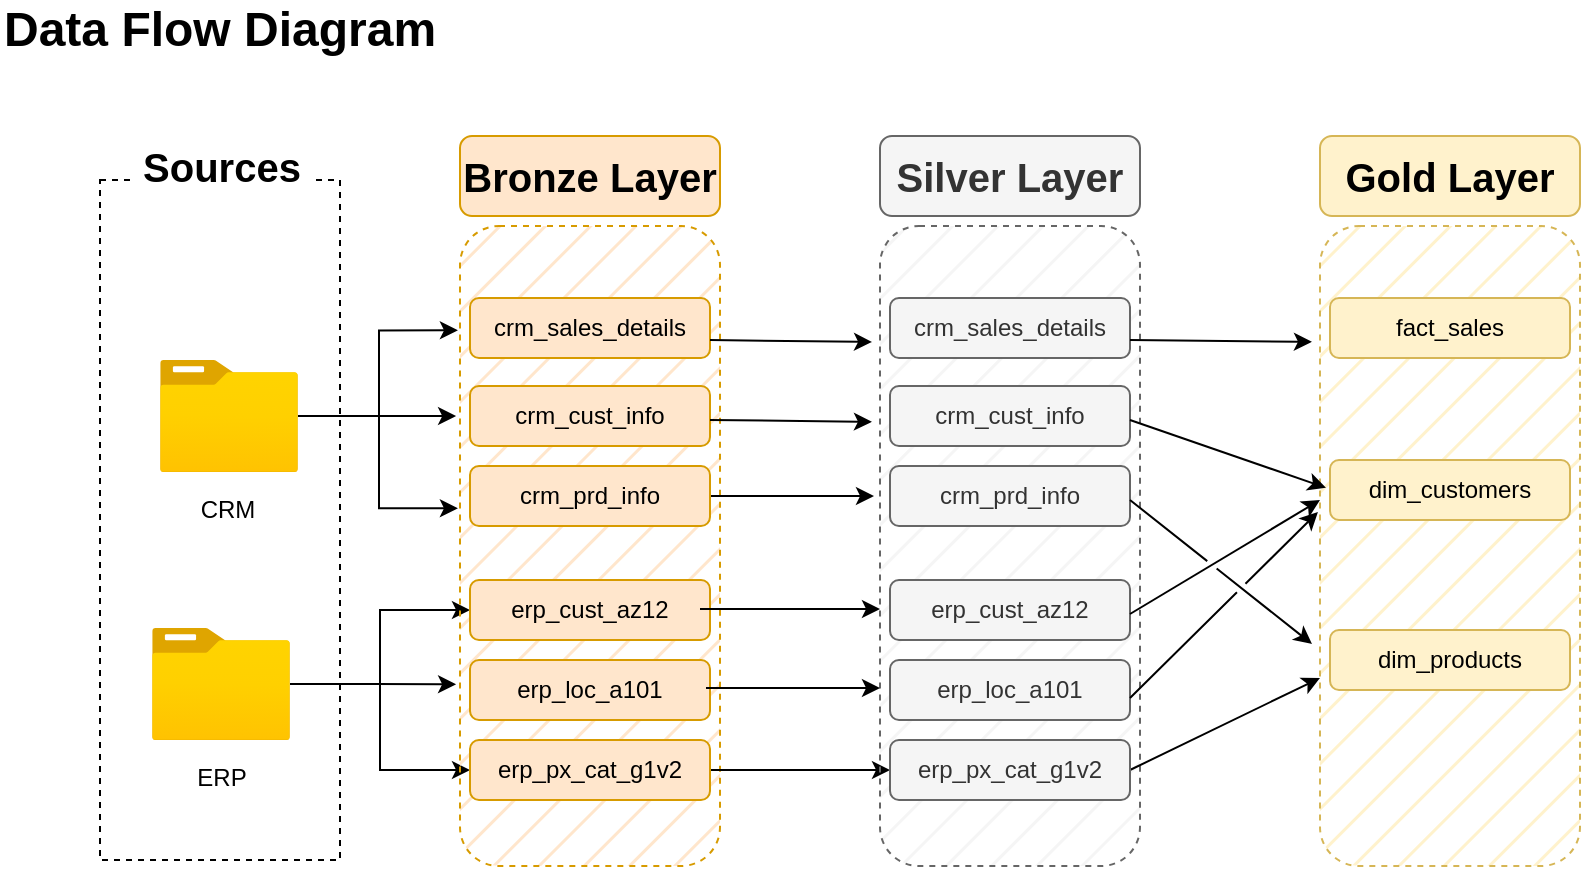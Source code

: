 <mxfile version="27.0.9">
  <diagram name="Page-1" id="AxG-ZHre0z0DWc8P7B6O">
    <mxGraphModel dx="1426" dy="841" grid="1" gridSize="10" guides="1" tooltips="1" connect="1" arrows="1" fold="1" page="1" pageScale="1" pageWidth="850" pageHeight="1100" math="0" shadow="0">
      <root>
        <mxCell id="0" />
        <mxCell id="1" parent="0" />
        <mxCell id="KYBrn_YQMHCSWNILgUpt-1" value="Data Flow Diagram" style="text;html=1;align=left;verticalAlign=middle;whiteSpace=wrap;rounded=0;fontSize=24;fontStyle=1" parent="1" vertex="1">
          <mxGeometry x="10" y="20" width="220" height="30" as="geometry" />
        </mxCell>
        <mxCell id="KYBrn_YQMHCSWNILgUpt-3" value="" style="rounded=0;whiteSpace=wrap;html=1;fillColor=none;dashed=1;" parent="1" vertex="1">
          <mxGeometry x="60" y="110" width="120" height="340" as="geometry" />
        </mxCell>
        <mxCell id="KYBrn_YQMHCSWNILgUpt-4" value="&lt;b&gt;Sources&lt;/b&gt;" style="text;html=1;align=center;verticalAlign=middle;whiteSpace=wrap;rounded=0;fontSize=20;fillColor=default;" parent="1" vertex="1">
          <mxGeometry x="75.5" y="88" width="90" height="30" as="geometry" />
        </mxCell>
        <mxCell id="KYBrn_YQMHCSWNILgUpt-17" style="edgeStyle=orthogonalEdgeStyle;rounded=0;orthogonalLoop=1;jettySize=auto;html=1;entryX=-0.015;entryY=0.297;entryDx=0;entryDy=0;entryPerimeter=0;" parent="1" source="KYBrn_YQMHCSWNILgUpt-5" target="KYBrn_YQMHCSWNILgUpt-9" edge="1">
          <mxGeometry relative="1" as="geometry">
            <mxPoint x="230" y="228" as="targetPoint" />
          </mxGeometry>
        </mxCell>
        <mxCell id="KYBrn_YQMHCSWNILgUpt-5" value="" style="image;aspect=fixed;html=1;points=[];align=center;fontSize=12;image=img/lib/azure2/general/Folder_Blank.svg;" parent="1" vertex="1">
          <mxGeometry x="90" y="200" width="69" height="56.0" as="geometry" />
        </mxCell>
        <mxCell id="KYBrn_YQMHCSWNILgUpt-25" style="edgeStyle=orthogonalEdgeStyle;rounded=0;orthogonalLoop=1;jettySize=auto;html=1;" parent="1" source="KYBrn_YQMHCSWNILgUpt-6" target="KYBrn_YQMHCSWNILgUpt-21" edge="1">
          <mxGeometry relative="1" as="geometry" />
        </mxCell>
        <mxCell id="KYBrn_YQMHCSWNILgUpt-26" style="edgeStyle=orthogonalEdgeStyle;rounded=0;orthogonalLoop=1;jettySize=auto;html=1;entryX=0;entryY=0.5;entryDx=0;entryDy=0;" parent="1" source="KYBrn_YQMHCSWNILgUpt-6" target="KYBrn_YQMHCSWNILgUpt-23" edge="1">
          <mxGeometry relative="1" as="geometry" />
        </mxCell>
        <mxCell id="KYBrn_YQMHCSWNILgUpt-6" value="" style="image;aspect=fixed;html=1;points=[];align=center;fontSize=12;image=img/lib/azure2/general/Folder_Blank.svg;" parent="1" vertex="1">
          <mxGeometry x="86" y="334" width="69" height="56.0" as="geometry" />
        </mxCell>
        <mxCell id="KYBrn_YQMHCSWNILgUpt-7" value="CRM" style="text;html=1;align=center;verticalAlign=middle;whiteSpace=wrap;rounded=0;" parent="1" vertex="1">
          <mxGeometry x="94" y="260" width="60" height="30" as="geometry" />
        </mxCell>
        <mxCell id="KYBrn_YQMHCSWNILgUpt-8" value="ERP" style="text;html=1;align=center;verticalAlign=middle;whiteSpace=wrap;rounded=0;" parent="1" vertex="1">
          <mxGeometry x="90.5" y="394" width="60" height="30" as="geometry" />
        </mxCell>
        <mxCell id="KYBrn_YQMHCSWNILgUpt-9" value="" style="rounded=1;whiteSpace=wrap;html=1;fillColor=#ffe6cc;dashed=1;fillStyle=hatch;strokeColor=#d79b00;" parent="1" vertex="1">
          <mxGeometry x="240" y="133" width="130" height="320" as="geometry" />
        </mxCell>
        <mxCell id="KYBrn_YQMHCSWNILgUpt-10" value="&lt;font style=&quot;font-size: 20px;&quot;&gt;Bronze Layer&lt;/font&gt;" style="text;html=1;align=center;verticalAlign=middle;whiteSpace=wrap;rounded=1;fillColor=#ffe6cc;strokeColor=#D79B00;fontStyle=1" parent="1" vertex="1">
          <mxGeometry x="240" y="88" width="130" height="40" as="geometry" />
        </mxCell>
        <mxCell id="KYBrn_YQMHCSWNILgUpt-11" value="crm_sales_details" style="rounded=1;whiteSpace=wrap;html=1;fillColor=#ffe6cc;strokeColor=#D79B00;" parent="1" vertex="1">
          <mxGeometry x="245" y="169" width="120" height="30" as="geometry" />
        </mxCell>
        <mxCell id="KYBrn_YQMHCSWNILgUpt-15" value="crm_cust_info" style="rounded=1;whiteSpace=wrap;html=1;fillColor=#ffe6cc;strokeColor=#D79B00;" parent="1" vertex="1">
          <mxGeometry x="245" y="213" width="120" height="30" as="geometry" />
        </mxCell>
        <mxCell id="QX5rDl1YviEEvIuz55iE-12" value="" style="edgeStyle=orthogonalEdgeStyle;rounded=0;orthogonalLoop=1;jettySize=auto;html=1;" parent="1" edge="1">
          <mxGeometry relative="1" as="geometry">
            <mxPoint x="357" y="268" as="sourcePoint" />
            <mxPoint x="447" y="268" as="targetPoint" />
          </mxGeometry>
        </mxCell>
        <mxCell id="KYBrn_YQMHCSWNILgUpt-16" value="crm_prd_info" style="rounded=1;whiteSpace=wrap;html=1;fillColor=#ffe6cc;strokeColor=#D79B00;" parent="1" vertex="1">
          <mxGeometry x="245" y="253" width="120" height="30" as="geometry" />
        </mxCell>
        <mxCell id="KYBrn_YQMHCSWNILgUpt-18" style="edgeStyle=orthogonalEdgeStyle;rounded=0;orthogonalLoop=1;jettySize=auto;html=1;entryX=-0.008;entryY=0.163;entryDx=0;entryDy=0;entryPerimeter=0;" parent="1" source="KYBrn_YQMHCSWNILgUpt-5" target="KYBrn_YQMHCSWNILgUpt-9" edge="1">
          <mxGeometry relative="1" as="geometry" />
        </mxCell>
        <mxCell id="KYBrn_YQMHCSWNILgUpt-19" style="edgeStyle=orthogonalEdgeStyle;rounded=0;orthogonalLoop=1;jettySize=auto;html=1;entryX=-0.008;entryY=0.441;entryDx=0;entryDy=0;entryPerimeter=0;" parent="1" source="KYBrn_YQMHCSWNILgUpt-5" target="KYBrn_YQMHCSWNILgUpt-9" edge="1">
          <mxGeometry relative="1" as="geometry" />
        </mxCell>
        <mxCell id="KYBrn_YQMHCSWNILgUpt-21" value="erp_cust_az12" style="rounded=1;whiteSpace=wrap;html=1;fillColor=#ffe6cc;strokeColor=#D79B00;" parent="1" vertex="1">
          <mxGeometry x="245" y="310" width="120" height="30" as="geometry" />
        </mxCell>
        <mxCell id="KYBrn_YQMHCSWNILgUpt-22" value="erp_loc_a101" style="rounded=1;whiteSpace=wrap;html=1;fillColor=#ffe6cc;strokeColor=#D79B00;" parent="1" vertex="1">
          <mxGeometry x="245" y="350" width="120" height="30" as="geometry" />
        </mxCell>
        <mxCell id="QX5rDl1YviEEvIuz55iE-15" value="" style="edgeStyle=orthogonalEdgeStyle;rounded=0;orthogonalLoop=1;jettySize=auto;html=1;" parent="1" source="KYBrn_YQMHCSWNILgUpt-23" target="QX5rDl1YviEEvIuz55iE-8" edge="1">
          <mxGeometry relative="1" as="geometry" />
        </mxCell>
        <mxCell id="KYBrn_YQMHCSWNILgUpt-23" value="erp_px_cat_g1v2" style="rounded=1;whiteSpace=wrap;html=1;fillColor=#ffe6cc;strokeColor=#D79B00;" parent="1" vertex="1">
          <mxGeometry x="245" y="390" width="120" height="30" as="geometry" />
        </mxCell>
        <mxCell id="KYBrn_YQMHCSWNILgUpt-24" style="edgeStyle=orthogonalEdgeStyle;rounded=0;orthogonalLoop=1;jettySize=auto;html=1;entryX=-0.015;entryY=0.716;entryDx=0;entryDy=0;entryPerimeter=0;" parent="1" source="KYBrn_YQMHCSWNILgUpt-6" target="KYBrn_YQMHCSWNILgUpt-9" edge="1">
          <mxGeometry relative="1" as="geometry" />
        </mxCell>
        <mxCell id="QX5rDl1YviEEvIuz55iE-1" value="" style="rounded=1;whiteSpace=wrap;html=1;fillColor=#f5f5f5;dashed=1;fillStyle=hatch;strokeColor=#666666;fontColor=#333333;" parent="1" vertex="1">
          <mxGeometry x="450" y="133" width="130" height="320" as="geometry" />
        </mxCell>
        <mxCell id="QX5rDl1YviEEvIuz55iE-2" value="&lt;font style=&quot;font-size: 20px;&quot;&gt;Silver Layer&lt;/font&gt;" style="text;html=1;align=center;verticalAlign=middle;whiteSpace=wrap;rounded=1;fillColor=#f5f5f5;strokeColor=#666666;fontStyle=1;fontColor=#333333;" parent="1" vertex="1">
          <mxGeometry x="450" y="88" width="130" height="40" as="geometry" />
        </mxCell>
        <mxCell id="QX5rDl1YviEEvIuz55iE-3" value="crm_sales_details" style="rounded=1;whiteSpace=wrap;html=1;fillColor=#f5f5f5;strokeColor=#666666;fontColor=#333333;" parent="1" vertex="1">
          <mxGeometry x="455" y="169" width="120" height="30" as="geometry" />
        </mxCell>
        <mxCell id="QX5rDl1YviEEvIuz55iE-4" value="crm_cust_info" style="rounded=1;whiteSpace=wrap;html=1;fillColor=#f5f5f5;strokeColor=#666666;fontColor=#333333;" parent="1" vertex="1">
          <mxGeometry x="455" y="213" width="120" height="30" as="geometry" />
        </mxCell>
        <mxCell id="QX5rDl1YviEEvIuz55iE-5" value="crm_prd_info" style="rounded=1;whiteSpace=wrap;html=1;fillColor=#f5f5f5;strokeColor=#666666;fontColor=#333333;" parent="1" vertex="1">
          <mxGeometry x="455" y="253" width="120" height="30" as="geometry" />
        </mxCell>
        <mxCell id="QX5rDl1YviEEvIuz55iE-6" value="erp_cust_az12" style="rounded=1;whiteSpace=wrap;html=1;fillColor=#f5f5f5;strokeColor=#666666;fontColor=#333333;" parent="1" vertex="1">
          <mxGeometry x="455" y="310" width="120" height="30" as="geometry" />
        </mxCell>
        <mxCell id="QX5rDl1YviEEvIuz55iE-7" value="erp_loc_a101" style="rounded=1;whiteSpace=wrap;html=1;fillColor=#f5f5f5;strokeColor=#666666;fontColor=#333333;" parent="1" vertex="1">
          <mxGeometry x="455" y="350" width="120" height="30" as="geometry" />
        </mxCell>
        <mxCell id="rrXQEXYdXTJwvuJWq0i6-1" value="" style="rounded=1;whiteSpace=wrap;html=1;fillColor=#fff2cc;dashed=1;fillStyle=hatch;strokeColor=#d6b656;" vertex="1" parent="1">
          <mxGeometry x="670" y="133" width="130" height="320" as="geometry" />
        </mxCell>
        <mxCell id="rrXQEXYdXTJwvuJWq0i6-2" value="&lt;font style=&quot;font-size: 20px;&quot;&gt;Gold Layer&lt;/font&gt;" style="text;html=1;align=center;verticalAlign=middle;whiteSpace=wrap;rounded=1;fillColor=#fff2cc;strokeColor=#d6b656;fontStyle=1;" vertex="1" parent="1">
          <mxGeometry x="670" y="88" width="130" height="40" as="geometry" />
        </mxCell>
        <mxCell id="rrXQEXYdXTJwvuJWq0i6-3" value="fact_sales" style="rounded=1;whiteSpace=wrap;html=1;fillColor=#fff2cc;strokeColor=#d6b656;" vertex="1" parent="1">
          <mxGeometry x="675" y="169" width="120" height="30" as="geometry" />
        </mxCell>
        <mxCell id="rrXQEXYdXTJwvuJWq0i6-4" value="dim_customers" style="rounded=1;whiteSpace=wrap;html=1;fillColor=#fff2cc;strokeColor=#d6b656;" vertex="1" parent="1">
          <mxGeometry x="675" y="250" width="120" height="30" as="geometry" />
        </mxCell>
        <mxCell id="rrXQEXYdXTJwvuJWq0i6-5" value="dim_products" style="rounded=1;whiteSpace=wrap;html=1;fillColor=#fff2cc;strokeColor=#d6b656;" vertex="1" parent="1">
          <mxGeometry x="675" y="335" width="120" height="30" as="geometry" />
        </mxCell>
        <mxCell id="rrXQEXYdXTJwvuJWq0i6-9" value="" style="endArrow=classic;html=1;rounded=0;entryX=-0.031;entryY=0.181;entryDx=0;entryDy=0;entryPerimeter=0;" edge="1" parent="1" target="rrXQEXYdXTJwvuJWq0i6-1">
          <mxGeometry width="50" height="50" relative="1" as="geometry">
            <mxPoint x="575" y="190" as="sourcePoint" />
            <mxPoint x="660" y="190" as="targetPoint" />
          </mxGeometry>
        </mxCell>
        <mxCell id="rrXQEXYdXTJwvuJWq0i6-10" value="" style="endArrow=classic;html=1;rounded=0;entryX=0.023;entryY=0.409;entryDx=0;entryDy=0;entryPerimeter=0;jumpStyle=gap;" edge="1" parent="1" target="rrXQEXYdXTJwvuJWq0i6-1">
          <mxGeometry width="50" height="50" relative="1" as="geometry">
            <mxPoint x="575" y="230" as="sourcePoint" />
            <mxPoint x="667" y="226" as="targetPoint" />
          </mxGeometry>
        </mxCell>
        <mxCell id="rrXQEXYdXTJwvuJWq0i6-11" value="" style="endArrow=classic;html=1;rounded=0;jumpStyle=gap;" edge="1" parent="1">
          <mxGeometry width="50" height="50" relative="1" as="geometry">
            <mxPoint x="575" y="327" as="sourcePoint" />
            <mxPoint x="670" y="270" as="targetPoint" />
          </mxGeometry>
        </mxCell>
        <mxCell id="rrXQEXYdXTJwvuJWq0i6-12" value="" style="endArrow=classic;html=1;rounded=0;jumpStyle=gap;" edge="1" parent="1">
          <mxGeometry width="50" height="50" relative="1" as="geometry">
            <mxPoint x="575" y="270" as="sourcePoint" />
            <mxPoint x="666" y="342" as="targetPoint" />
          </mxGeometry>
        </mxCell>
        <mxCell id="rrXQEXYdXTJwvuJWq0i6-13" value="" style="endArrow=classic;html=1;rounded=0;entryX=-0.008;entryY=0.447;entryDx=0;entryDy=0;entryPerimeter=0;jumpStyle=gap;" edge="1" parent="1" target="rrXQEXYdXTJwvuJWq0i6-1">
          <mxGeometry width="50" height="50" relative="1" as="geometry">
            <mxPoint x="575" y="369" as="sourcePoint" />
            <mxPoint x="667" y="365" as="targetPoint" />
          </mxGeometry>
        </mxCell>
        <mxCell id="rrXQEXYdXTJwvuJWq0i6-14" value="" style="endArrow=classic;html=1;rounded=0;exitX=1;exitY=0.5;exitDx=0;exitDy=0;jumpStyle=gap;" edge="1" parent="1" source="QX5rDl1YviEEvIuz55iE-8">
          <mxGeometry width="50" height="50" relative="1" as="geometry">
            <mxPoint x="570" y="407" as="sourcePoint" />
            <mxPoint x="670" y="359" as="targetPoint" />
          </mxGeometry>
        </mxCell>
        <mxCell id="rrXQEXYdXTJwvuJWq0i6-15" value="" style="endArrow=classic;html=1;rounded=0;" edge="1" parent="1">
          <mxGeometry width="50" height="50" relative="1" as="geometry">
            <mxPoint x="363" y="364" as="sourcePoint" />
            <mxPoint x="450" y="364" as="targetPoint" />
          </mxGeometry>
        </mxCell>
        <mxCell id="rrXQEXYdXTJwvuJWq0i6-16" value="" style="endArrow=classic;html=1;rounded=0;entryX=0.023;entryY=0.706;entryDx=0;entryDy=0;entryPerimeter=0;" edge="1" parent="1" target="QX5rDl1YviEEvIuz55iE-8">
          <mxGeometry width="50" height="50" relative="1" as="geometry">
            <mxPoint x="570" y="407" as="sourcePoint" />
            <mxPoint x="673" y="359" as="targetPoint" />
          </mxGeometry>
        </mxCell>
        <mxCell id="QX5rDl1YviEEvIuz55iE-8" value="erp_px_cat_g1v2" style="rounded=1;whiteSpace=wrap;html=1;fillColor=#f5f5f5;strokeColor=#666666;fontColor=#333333;" parent="1" vertex="1">
          <mxGeometry x="455" y="390" width="120" height="30" as="geometry" />
        </mxCell>
        <mxCell id="rrXQEXYdXTJwvuJWq0i6-18" value="" style="endArrow=classic;html=1;rounded=0;entryX=-0.031;entryY=0.306;entryDx=0;entryDy=0;entryPerimeter=0;" edge="1" parent="1" target="QX5rDl1YviEEvIuz55iE-1">
          <mxGeometry width="50" height="50" relative="1" as="geometry">
            <mxPoint x="365" y="230" as="sourcePoint" />
            <mxPoint x="415" y="180" as="targetPoint" />
          </mxGeometry>
        </mxCell>
        <mxCell id="rrXQEXYdXTJwvuJWq0i6-19" value="" style="endArrow=classic;html=1;rounded=0;entryX=-0.031;entryY=0.306;entryDx=0;entryDy=0;entryPerimeter=0;" edge="1" parent="1">
          <mxGeometry width="50" height="50" relative="1" as="geometry">
            <mxPoint x="365" y="190" as="sourcePoint" />
            <mxPoint x="446" y="191" as="targetPoint" />
          </mxGeometry>
        </mxCell>
        <mxCell id="rrXQEXYdXTJwvuJWq0i6-20" value="" style="edgeStyle=orthogonalEdgeStyle;rounded=0;orthogonalLoop=1;jettySize=auto;html=1;" edge="1" parent="1">
          <mxGeometry relative="1" as="geometry">
            <mxPoint x="360" y="324.5" as="sourcePoint" />
            <mxPoint x="450" y="324.5" as="targetPoint" />
          </mxGeometry>
        </mxCell>
      </root>
    </mxGraphModel>
  </diagram>
</mxfile>
